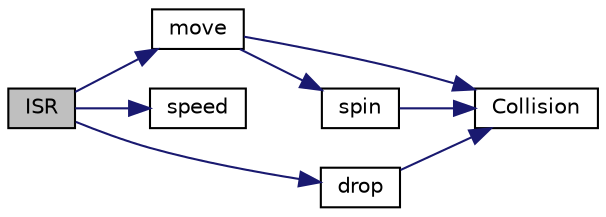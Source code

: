 digraph "ISR"
{
  edge [fontname="Helvetica",fontsize="10",labelfontname="Helvetica",labelfontsize="10"];
  node [fontname="Helvetica",fontsize="10",shape=record];
  rankdir="LR";
  Node20 [label="ISR",height=0.2,width=0.4,color="black", fillcolor="grey75", style="filled", fontcolor="black"];
  Node20 -> Node21 [color="midnightblue",fontsize="10",style="solid",fontname="Helvetica"];
  Node21 [label="move",height=0.2,width=0.4,color="black", fillcolor="white", style="filled",URL="$tetris_8c.html#aa9ef6682140bf3f91bf3614b906b21c1"];
  Node21 -> Node22 [color="midnightblue",fontsize="10",style="solid",fontname="Helvetica"];
  Node22 [label="Collision",height=0.2,width=0.4,color="black", fillcolor="white", style="filled",URL="$tetris_8c.html#a71750e3c93ffff30f20f22f036e566ed"];
  Node21 -> Node23 [color="midnightblue",fontsize="10",style="solid",fontname="Helvetica"];
  Node23 [label="spin",height=0.2,width=0.4,color="black", fillcolor="white", style="filled",URL="$tetris_8c.html#af87828117d0582d0031f563933f97bfd"];
  Node23 -> Node22 [color="midnightblue",fontsize="10",style="solid",fontname="Helvetica"];
  Node20 -> Node24 [color="midnightblue",fontsize="10",style="solid",fontname="Helvetica"];
  Node24 [label="speed",height=0.2,width=0.4,color="black", fillcolor="white", style="filled",URL="$tetris_8c.html#ad12852dedfdcba50139ad6ddb53bf54f"];
  Node20 -> Node25 [color="midnightblue",fontsize="10",style="solid",fontname="Helvetica"];
  Node25 [label="drop",height=0.2,width=0.4,color="black", fillcolor="white", style="filled",URL="$tetris_8c.html#a2f4c2dc71944a7a7a5a272dfce0e8d43"];
  Node25 -> Node22 [color="midnightblue",fontsize="10",style="solid",fontname="Helvetica"];
}
